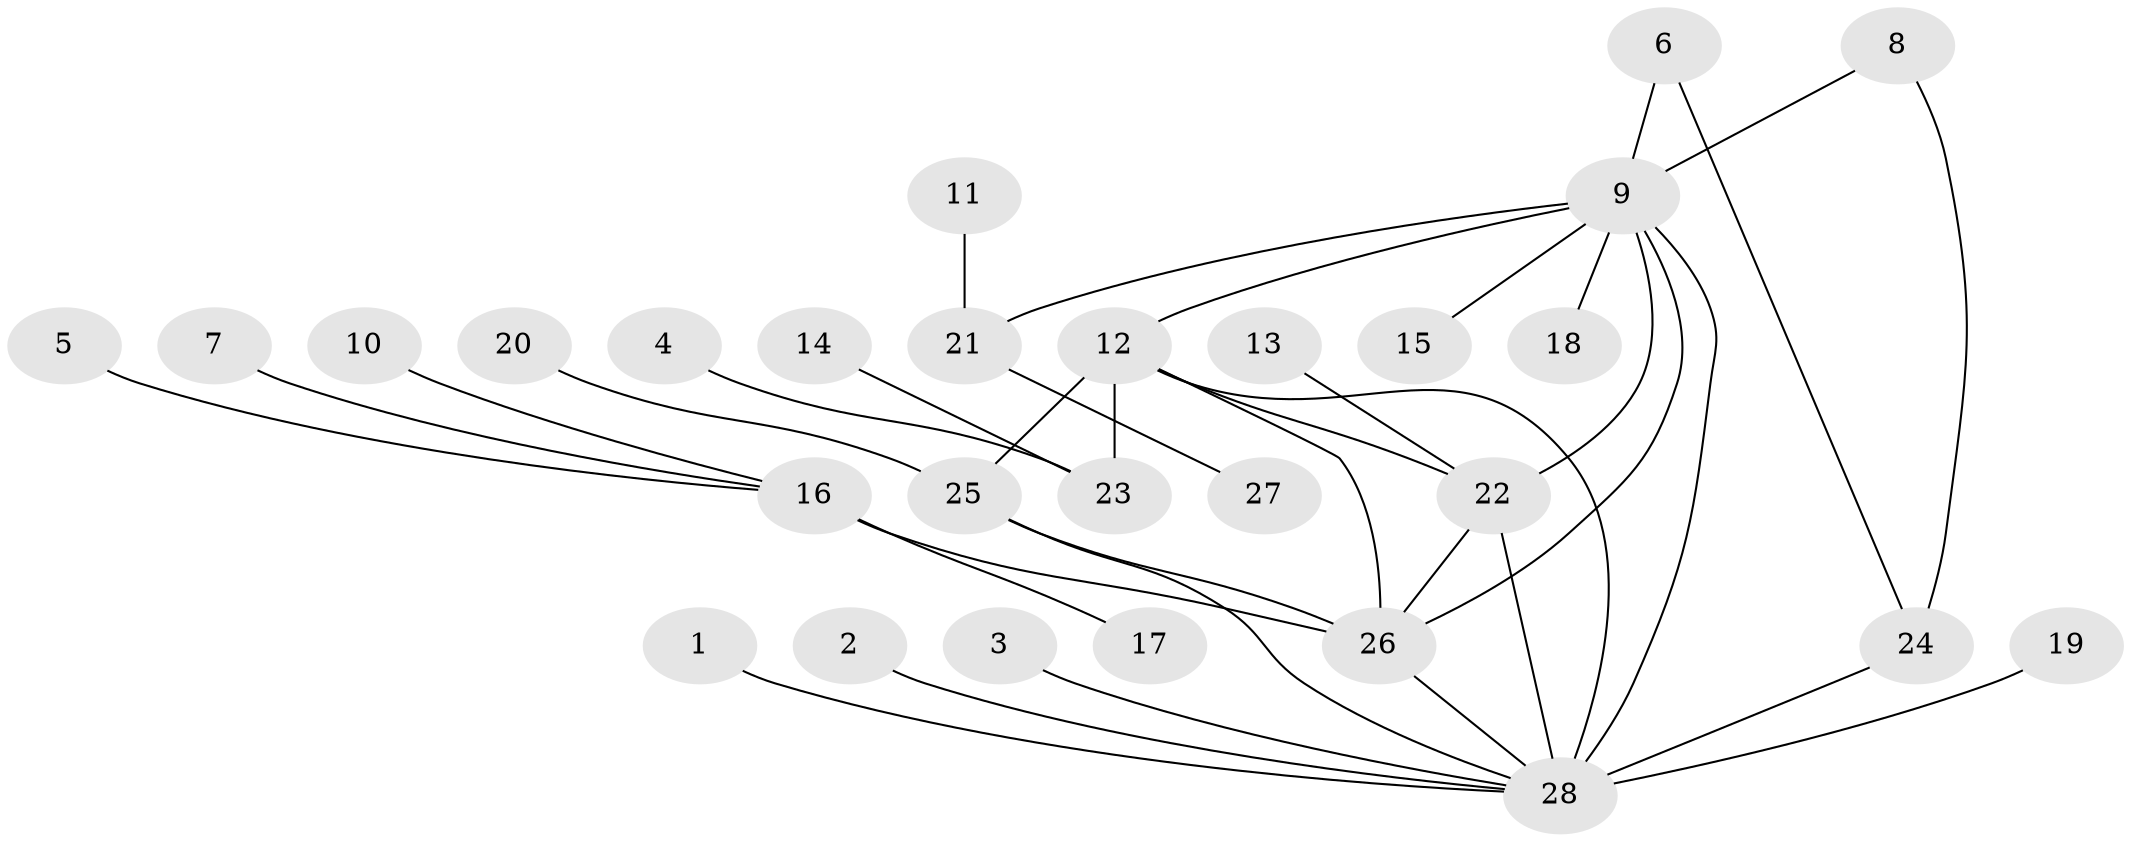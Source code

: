 // original degree distribution, {7: 0.021505376344086023, 16: 0.021505376344086023, 5: 0.043010752688172046, 4: 0.053763440860215055, 8: 0.043010752688172046, 6: 0.021505376344086023, 3: 0.07526881720430108, 10: 0.010752688172043012, 9: 0.010752688172043012, 1: 0.6236559139784946, 2: 0.07526881720430108}
// Generated by graph-tools (version 1.1) at 2025/37/03/04/25 23:37:40]
// undirected, 28 vertices, 37 edges
graph export_dot {
  node [color=gray90,style=filled];
  1;
  2;
  3;
  4;
  5;
  6;
  7;
  8;
  9;
  10;
  11;
  12;
  13;
  14;
  15;
  16;
  17;
  18;
  19;
  20;
  21;
  22;
  23;
  24;
  25;
  26;
  27;
  28;
  1 -- 28 [weight=1.0];
  2 -- 28 [weight=1.0];
  3 -- 28 [weight=1.0];
  4 -- 23 [weight=1.0];
  5 -- 16 [weight=1.0];
  6 -- 9 [weight=1.0];
  6 -- 24 [weight=1.0];
  7 -- 16 [weight=1.0];
  8 -- 9 [weight=1.0];
  8 -- 24 [weight=1.0];
  9 -- 12 [weight=1.0];
  9 -- 15 [weight=1.0];
  9 -- 18 [weight=1.0];
  9 -- 21 [weight=3.0];
  9 -- 22 [weight=1.0];
  9 -- 26 [weight=2.0];
  9 -- 28 [weight=1.0];
  10 -- 16 [weight=1.0];
  11 -- 21 [weight=1.0];
  12 -- 22 [weight=1.0];
  12 -- 23 [weight=4.0];
  12 -- 25 [weight=1.0];
  12 -- 26 [weight=2.0];
  12 -- 28 [weight=1.0];
  13 -- 22 [weight=1.0];
  14 -- 23 [weight=1.0];
  16 -- 17 [weight=1.0];
  16 -- 26 [weight=5.0];
  19 -- 28 [weight=1.0];
  20 -- 25 [weight=1.0];
  21 -- 27 [weight=1.0];
  22 -- 26 [weight=3.0];
  22 -- 28 [weight=1.0];
  24 -- 28 [weight=3.0];
  25 -- 26 [weight=2.0];
  25 -- 28 [weight=1.0];
  26 -- 28 [weight=1.0];
}
